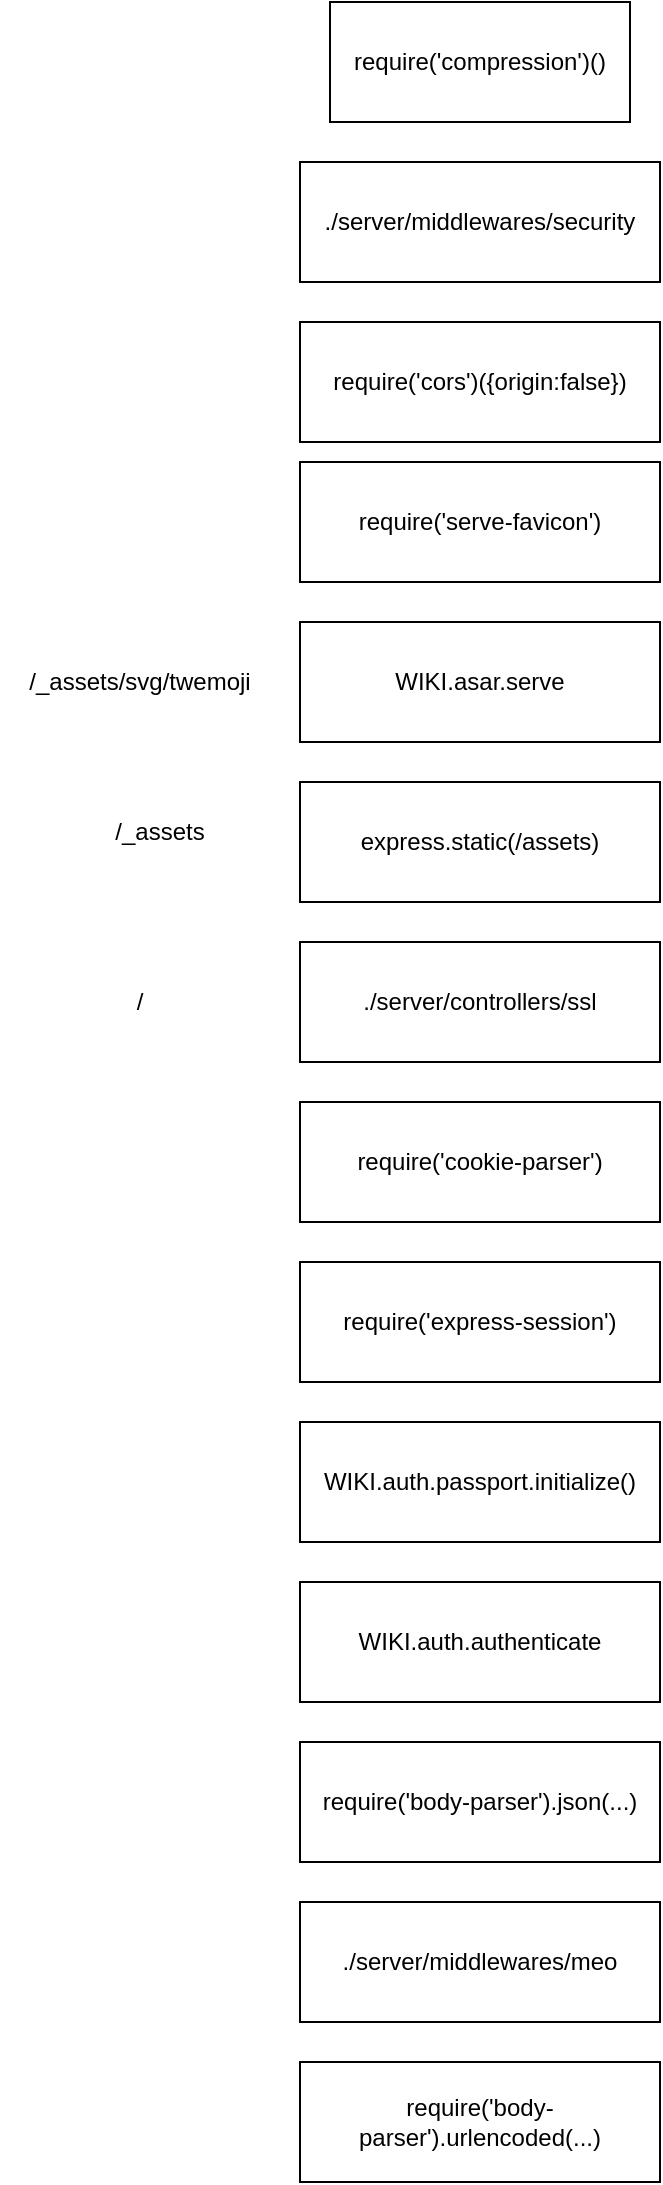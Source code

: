 <mxfile version="20.6.0" type="github">
  <diagram id="Gu_i04CD5_fdztcKZaD5" name="第 1 页">
    <mxGraphModel dx="1375" dy="762" grid="1" gridSize="10" guides="1" tooltips="1" connect="1" arrows="1" fold="1" page="1" pageScale="1" pageWidth="3300" pageHeight="4681" math="0" shadow="0">
      <root>
        <mxCell id="0" />
        <mxCell id="1" parent="0" />
        <mxCell id="wNgvg95VPeHTCMjJ2lVY-2" value="require(&#39;compression&#39;)()" style="rounded=0;whiteSpace=wrap;html=1;" vertex="1" parent="1">
          <mxGeometry x="255" y="100" width="150" height="60" as="geometry" />
        </mxCell>
        <mxCell id="wNgvg95VPeHTCMjJ2lVY-3" value="./server/middlewares/security" style="rounded=0;whiteSpace=wrap;html=1;" vertex="1" parent="1">
          <mxGeometry x="240" y="180" width="180" height="60" as="geometry" />
        </mxCell>
        <mxCell id="wNgvg95VPeHTCMjJ2lVY-4" value="require(&#39;cors&#39;)({origin:false})" style="rounded=0;whiteSpace=wrap;html=1;" vertex="1" parent="1">
          <mxGeometry x="240" y="260" width="180" height="60" as="geometry" />
        </mxCell>
        <mxCell id="wNgvg95VPeHTCMjJ2lVY-5" value="require(&#39;serve-favicon&#39;)" style="rounded=0;whiteSpace=wrap;html=1;" vertex="1" parent="1">
          <mxGeometry x="240" y="330" width="180" height="60" as="geometry" />
        </mxCell>
        <mxCell id="wNgvg95VPeHTCMjJ2lVY-6" value="/_assets/svg/twemoji" style="text;html=1;strokeColor=none;fillColor=none;align=center;verticalAlign=middle;whiteSpace=wrap;rounded=0;" vertex="1" parent="1">
          <mxGeometry x="90" y="425" width="140" height="30" as="geometry" />
        </mxCell>
        <mxCell id="wNgvg95VPeHTCMjJ2lVY-8" value="/_assets" style="text;html=1;strokeColor=none;fillColor=none;align=center;verticalAlign=middle;whiteSpace=wrap;rounded=0;" vertex="1" parent="1">
          <mxGeometry x="100" y="500" width="140" height="30" as="geometry" />
        </mxCell>
        <mxCell id="wNgvg95VPeHTCMjJ2lVY-9" value="/" style="text;html=1;strokeColor=none;fillColor=none;align=center;verticalAlign=middle;whiteSpace=wrap;rounded=0;" vertex="1" parent="1">
          <mxGeometry x="90" y="585" width="140" height="30" as="geometry" />
        </mxCell>
        <mxCell id="wNgvg95VPeHTCMjJ2lVY-10" value="./server/controllers/ssl" style="rounded=0;whiteSpace=wrap;html=1;" vertex="1" parent="1">
          <mxGeometry x="240" y="570" width="180" height="60" as="geometry" />
        </mxCell>
        <mxCell id="wNgvg95VPeHTCMjJ2lVY-11" value="express.static(/assets)" style="rounded=0;whiteSpace=wrap;html=1;" vertex="1" parent="1">
          <mxGeometry x="240" y="490" width="180" height="60" as="geometry" />
        </mxCell>
        <mxCell id="wNgvg95VPeHTCMjJ2lVY-12" value="require(&#39;cookie-parser&#39;)" style="rounded=0;whiteSpace=wrap;html=1;" vertex="1" parent="1">
          <mxGeometry x="240" y="650" width="180" height="60" as="geometry" />
        </mxCell>
        <mxCell id="wNgvg95VPeHTCMjJ2lVY-13" value="WIKI.asar.serve" style="rounded=0;whiteSpace=wrap;html=1;" vertex="1" parent="1">
          <mxGeometry x="240" y="410" width="180" height="60" as="geometry" />
        </mxCell>
        <mxCell id="wNgvg95VPeHTCMjJ2lVY-16" value="require(&#39;express-session&#39;)" style="rounded=0;whiteSpace=wrap;html=1;" vertex="1" parent="1">
          <mxGeometry x="240" y="730" width="180" height="60" as="geometry" />
        </mxCell>
        <mxCell id="wNgvg95VPeHTCMjJ2lVY-17" value="WIKI.auth.passport.initialize()" style="rounded=0;whiteSpace=wrap;html=1;" vertex="1" parent="1">
          <mxGeometry x="240" y="810" width="180" height="60" as="geometry" />
        </mxCell>
        <mxCell id="wNgvg95VPeHTCMjJ2lVY-18" value="WIKI.auth.authenticate" style="rounded=0;whiteSpace=wrap;html=1;" vertex="1" parent="1">
          <mxGeometry x="240" y="890" width="180" height="60" as="geometry" />
        </mxCell>
        <mxCell id="wNgvg95VPeHTCMjJ2lVY-19" value="require(&#39;body-parser&#39;).json(...)" style="rounded=0;whiteSpace=wrap;html=1;" vertex="1" parent="1">
          <mxGeometry x="240" y="970" width="180" height="60" as="geometry" />
        </mxCell>
        <mxCell id="wNgvg95VPeHTCMjJ2lVY-20" value="./server/middlewares/meo" style="rounded=0;whiteSpace=wrap;html=1;" vertex="1" parent="1">
          <mxGeometry x="240" y="1050" width="180" height="60" as="geometry" />
        </mxCell>
        <mxCell id="wNgvg95VPeHTCMjJ2lVY-21" value="require(&#39;body-parser&#39;).urlencoded(...)" style="rounded=0;whiteSpace=wrap;html=1;" vertex="1" parent="1">
          <mxGeometry x="240" y="1130" width="180" height="60" as="geometry" />
        </mxCell>
      </root>
    </mxGraphModel>
  </diagram>
</mxfile>
